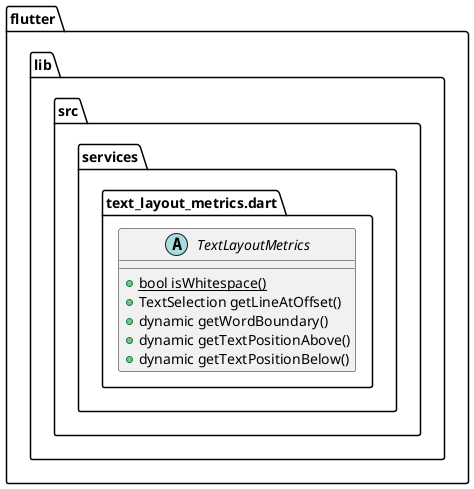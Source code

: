 @startuml
set namespaceSeparator ::

abstract class "flutter::lib::src::services::text_layout_metrics.dart::TextLayoutMetrics" {
  {static} +bool isWhitespace()
  +TextSelection getLineAtOffset()
  +dynamic getWordBoundary()
  +dynamic getTextPositionAbove()
  +dynamic getTextPositionBelow()
}


@enduml
